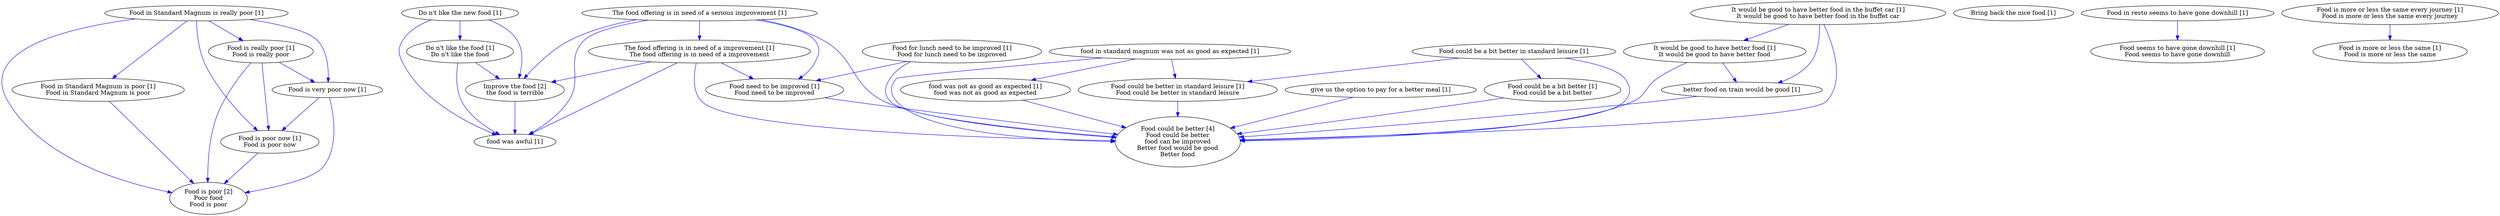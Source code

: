 digraph collapsedGraph {
"Food is poor [2]\nPoor food\nFood is poor""Improve the food [2]\nthe food is terrible""Food could be better [4]\nFood could be better\nfood can be improved\nBetter food would be good\nBetter food""Bring back the nice food [1]""Do n't like the new food [1]""Do n't like the food [1]\nDo n't like the food""Food could be a bit better in standard leisure [1]""Food could be better in standard leisure [1]\nFood could be better in standard leisure""Food could be a bit better [1]\nFood could be a bit better""Food for lunch need to be improved [1]\nFood for lunch need to be improved""Food need to be improved [1]\nFood need to be improved""Food in Standard Magnum is really poor [1]""Food in Standard Magnum is poor [1]\nFood in Standard Magnum is poor""Food is really poor [1]\nFood is really poor""Food in resto seems to have gone downhill [1]""Food seems to have gone downhill [1]\nFood seems to have gone downhill""Food is more or less the same every journey [1]\nFood is more or less the same every journey""Food is more or less the same [1]\nFood is more or less the same""Food is very poor now [1]""Food is poor now [1]\nFood is poor now""It would be good to have better food in the buffet car [1]\nIt would be good to have better food in the buffet car""It would be good to have better food [1]\nIt would be good to have better food""The food offering is in need of a serious improvement [1]""The food offering is in need of a improvement [1]\nThe food offering is in need of a improvement""better food on train would be good [1]""food in standard magnum was not as good as expected [1]""food was not as good as expected [1]\nfood was not as good as expected""food was awful [1]""give us the option to pay for a better meal [1]""Do n't like the new food [1]" -> "Do n't like the food [1]\nDo n't like the food" [color=blue]
"Food could be a bit better in standard leisure [1]" -> "Food could be better in standard leisure [1]\nFood could be better in standard leisure" [color=blue]
"Food could be a bit better in standard leisure [1]" -> "Food could be a bit better [1]\nFood could be a bit better" [color=blue]
"Food could be better in standard leisure [1]\nFood could be better in standard leisure" -> "Food could be better [4]\nFood could be better\nfood can be improved\nBetter food would be good\nBetter food" [color=blue]
"Food for lunch need to be improved [1]\nFood for lunch need to be improved" -> "Food need to be improved [1]\nFood need to be improved" [color=blue]
"Food in Standard Magnum is really poor [1]" -> "Food in Standard Magnum is poor [1]\nFood in Standard Magnum is poor" [color=blue]
"Food in Standard Magnum is really poor [1]" -> "Food is really poor [1]\nFood is really poor" [color=blue]
"Food in resto seems to have gone downhill [1]" -> "Food seems to have gone downhill [1]\nFood seems to have gone downhill" [color=blue]
"Food is more or less the same every journey [1]\nFood is more or less the same every journey" -> "Food is more or less the same [1]\nFood is more or less the same" [color=blue]
"Food is very poor now [1]" -> "Food is poor now [1]\nFood is poor now" [color=blue]
"Food in Standard Magnum is really poor [1]" -> "Food is very poor now [1]" [color=blue]
"Food is really poor [1]\nFood is really poor" -> "Food is very poor now [1]" [color=blue]
"Food is very poor now [1]" -> "Food is poor [2]\nPoor food\nFood is poor" [color=blue]
"Food is poor now [1]\nFood is poor now" -> "Food is poor [2]\nPoor food\nFood is poor" [color=blue]
"It would be good to have better food in the buffet car [1]\nIt would be good to have better food in the buffet car" -> "It would be good to have better food [1]\nIt would be good to have better food" [color=blue]
"Food in Standard Magnum is really poor [1]" -> "Food is poor [2]\nPoor food\nFood is poor" [color=blue]
"Food in Standard Magnum is poor [1]\nFood in Standard Magnum is poor" -> "Food is poor [2]\nPoor food\nFood is poor" [color=blue]
"Food is really poor [1]\nFood is really poor" -> "Food is poor [2]\nPoor food\nFood is poor" [color=blue]
"The food offering is in need of a serious improvement [1]" -> "The food offering is in need of a improvement [1]\nThe food offering is in need of a improvement" [color=blue]
"The food offering is in need of a serious improvement [1]" -> "Food need to be improved [1]\nFood need to be improved" [color=blue]
"The food offering is in need of a improvement [1]\nThe food offering is in need of a improvement" -> "Food need to be improved [1]\nFood need to be improved" [color=blue]
"It would be good to have better food in the buffet car [1]\nIt would be good to have better food in the buffet car" -> "better food on train would be good [1]" [color=blue]
"It would be good to have better food [1]\nIt would be good to have better food" -> "better food on train would be good [1]" [color=blue]
"better food on train would be good [1]" -> "Food could be better [4]\nFood could be better\nfood can be improved\nBetter food would be good\nBetter food" [color=blue]
"Food could be a bit better in standard leisure [1]" -> "Food could be better [4]\nFood could be better\nfood can be improved\nBetter food would be good\nBetter food" [color=blue]
"Food could be a bit better [1]\nFood could be a bit better" -> "Food could be better [4]\nFood could be better\nfood can be improved\nBetter food would be good\nBetter food" [color=blue]
"Food for lunch need to be improved [1]\nFood for lunch need to be improved" -> "Food could be better [4]\nFood could be better\nfood can be improved\nBetter food would be good\nBetter food" [color=blue]
"Food need to be improved [1]\nFood need to be improved" -> "Food could be better [4]\nFood could be better\nfood can be improved\nBetter food would be good\nBetter food" [color=blue]
"It would be good to have better food in the buffet car [1]\nIt would be good to have better food in the buffet car" -> "Food could be better [4]\nFood could be better\nfood can be improved\nBetter food would be good\nBetter food" [color=blue]
"It would be good to have better food [1]\nIt would be good to have better food" -> "Food could be better [4]\nFood could be better\nfood can be improved\nBetter food would be good\nBetter food" [color=blue]
"The food offering is in need of a serious improvement [1]" -> "Food could be better [4]\nFood could be better\nfood can be improved\nBetter food would be good\nBetter food" [color=blue]
"The food offering is in need of a improvement [1]\nThe food offering is in need of a improvement" -> "Food could be better [4]\nFood could be better\nfood can be improved\nBetter food would be good\nBetter food" [color=blue]
"food in standard magnum was not as good as expected [1]" -> "food was not as good as expected [1]\nfood was not as good as expected" [color=blue]
"food in standard magnum was not as good as expected [1]" -> "Food could be better in standard leisure [1]\nFood could be better in standard leisure" [color=blue]
"food in standard magnum was not as good as expected [1]" -> "Food could be better [4]\nFood could be better\nfood can be improved\nBetter food would be good\nBetter food" [color=blue]
"food was not as good as expected [1]\nfood was not as good as expected" -> "Food could be better [4]\nFood could be better\nfood can be improved\nBetter food would be good\nBetter food" [color=blue]
"give us the option to pay for a better meal [1]" -> "Food could be better [4]\nFood could be better\nfood can be improved\nBetter food would be good\nBetter food" [color=blue]
"Do n't like the food [1]\nDo n't like the food" -> "Improve the food [2]\nthe food is terrible" [color=blue]
"The food offering is in need of a serious improvement [1]" -> "Improve the food [2]\nthe food is terrible" [color=blue]
"The food offering is in need of a improvement [1]\nThe food offering is in need of a improvement" -> "Improve the food [2]\nthe food is terrible" [color=blue]
"Do n't like the new food [1]" -> "Improve the food [2]\nthe food is terrible" [color=blue]
"Do n't like the food [1]\nDo n't like the food" -> "food was awful [1]" [color=blue]
"Food in Standard Magnum is really poor [1]" -> "Food is poor now [1]\nFood is poor now" [color=blue]
"Food is really poor [1]\nFood is really poor" -> "Food is poor now [1]\nFood is poor now" [color=blue]
"Improve the food [2]\nthe food is terrible" -> "food was awful [1]" [color=blue]
"The food offering is in need of a serious improvement [1]" -> "food was awful [1]" [color=blue]
"The food offering is in need of a improvement [1]\nThe food offering is in need of a improvement" -> "food was awful [1]" [color=blue]
"Do n't like the new food [1]" -> "food was awful [1]" [color=blue]
}